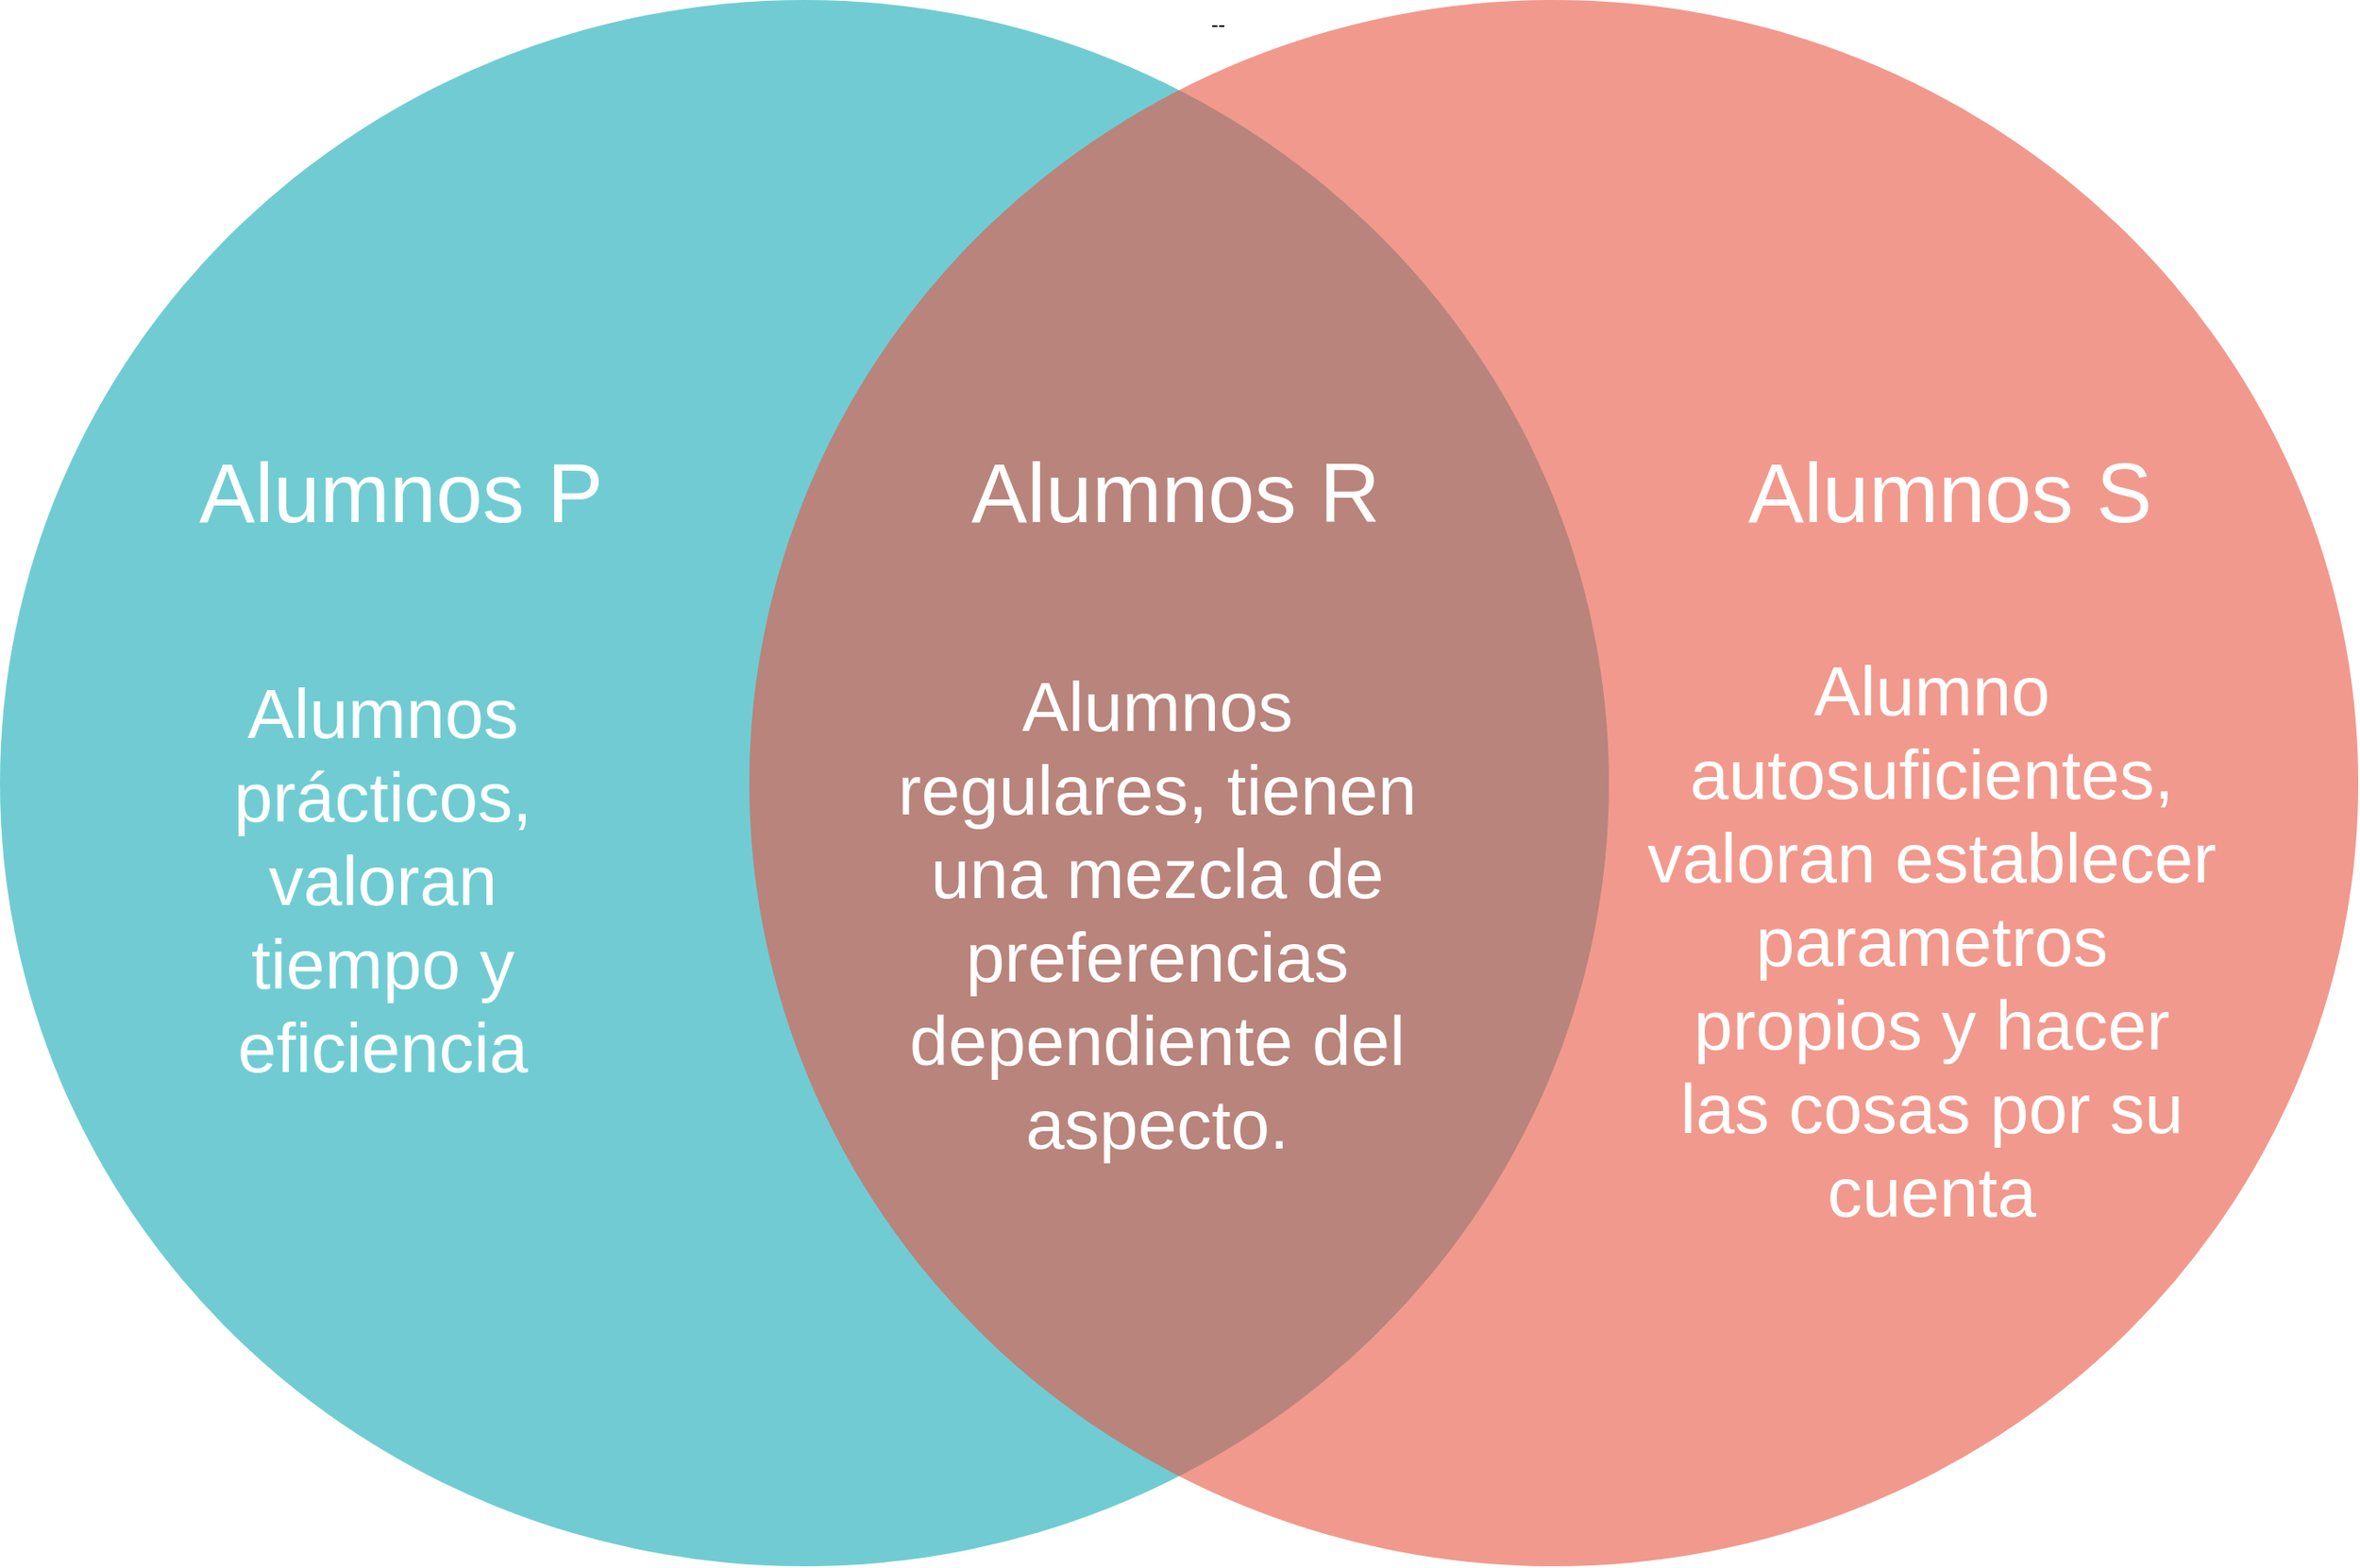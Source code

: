 <mxfile version="14.9.2" type="device"><diagram id="3228e29e-7158-1315-38df-8450db1d8a1d" name="Page-1"><mxGraphModel dx="1936" dy="1033" grid="0" gridSize="10" guides="1" tooltips="1" connect="1" arrows="1" fold="1" page="1" pageScale="1" pageWidth="1600" pageHeight="1200" background="none" math="0" shadow="0"><root><mxCell id="0"/><mxCell id="1" parent="0"/><mxCell id="21536" value="Tradition" style="text;fontSize=24;align=center;verticalAlign=middle;html=1;fontColor=#FFFFFF;" parent="1" vertex="1"><mxGeometry x="499.5" y="558.5" width="190" height="70" as="geometry"/></mxCell><mxCell id="gFZKm8WHTpJ4NAVQItf5-21541" value="--" style="group" parent="1" vertex="1" connectable="0"><mxGeometry x="170" y="130" width="1310" height="900" as="geometry"/></mxCell><mxCell id="21532" value="" style="ellipse;fillColor=#12AAB5;opacity=60;strokeColor=none;html=1;fontColor=#FFFFFF;" parent="gFZKm8WHTpJ4NAVQItf5-21541" vertex="1"><mxGeometry x="-45" width="924.46" height="900" as="geometry"/></mxCell><mxCell id="21533" value="" style="ellipse;fillColor=#e85642;opacity=60;strokeColor=none;html=1;fontColor=#FFFFFF;" parent="gFZKm8WHTpJ4NAVQItf5-21541" vertex="1"><mxGeometry x="385.54" width="924.46" height="900" as="geometry"/></mxCell><mxCell id="21534" value="Alumnos P" style="text;fontSize=48;align=center;verticalAlign=middle;html=1;fontColor=#FFFFFF;" parent="gFZKm8WHTpJ4NAVQItf5-21541" vertex="1"><mxGeometry x="9.245" y="220" width="351.295" height="126.0" as="geometry"/></mxCell><mxCell id="21535" value="Alumnos S" style="text;fontSize=48;align=center;verticalAlign=middle;html=1;fontColor=#FFFFFF;" parent="gFZKm8WHTpJ4NAVQItf5-21541" vertex="1"><mxGeometry x="899.303" y="220" width="351.295" height="126.0" as="geometry"/></mxCell><mxCell id="gFZKm8WHTpJ4NAVQItf5-21540" value="Alumnos R" style="text;fontSize=48;align=center;verticalAlign=middle;html=1;fontColor=#FFFFFF;" parent="gFZKm8WHTpJ4NAVQItf5-21541" vertex="1"><mxGeometry x="454" y="220" width="351.295" height="126.0" as="geometry"/></mxCell><mxCell id="gFZKm8WHTpJ4NAVQItf5-21542" value="&lt;p style=&quot;line-height: 120%; font-size: 40px;&quot;&gt;&lt;font style=&quot;font-size: 40px;&quot;&gt;Alumnos prácticos, valoran tiempo y eficiencia&lt;br style=&quot;font-size: 40px;&quot;&gt;&lt;/font&gt;&lt;/p&gt;" style="text;html=1;strokeColor=none;fillColor=none;align=center;verticalAlign=middle;whiteSpace=wrap;rounded=0;fontSize=40;fontColor=#FFFFFF;" parent="gFZKm8WHTpJ4NAVQItf5-21541" vertex="1"><mxGeometry x="55" y="370" width="240" height="270" as="geometry"/></mxCell><mxCell id="gFZKm8WHTpJ4NAVQItf5-21550" value="Alumnos regulares, tienen una mezcla de preferencias dependiente del aspecto." style="text;html=1;strokeColor=none;fillColor=none;align=center;verticalAlign=middle;whiteSpace=wrap;rounded=0;fontSize=40;fontColor=#FFFFFF;" parent="gFZKm8WHTpJ4NAVQItf5-21541" vertex="1"><mxGeometry x="466.11" y="360" width="307.5" height="330" as="geometry"/></mxCell><mxCell id="gFZKm8WHTpJ4NAVQItf5-21551" value="Alumno autosuficientes, valoran establecer parametros propios y hacer las cosas por su cuenta" style="text;html=1;strokeColor=none;fillColor=none;align=center;verticalAlign=middle;whiteSpace=wrap;rounded=0;fontSize=40;fontColor=#FFFFFF;" parent="gFZKm8WHTpJ4NAVQItf5-21541" vertex="1"><mxGeometry x="900.11" y="350" width="329.89" height="380" as="geometry"/></mxCell></root></mxGraphModel></diagram></mxfile>